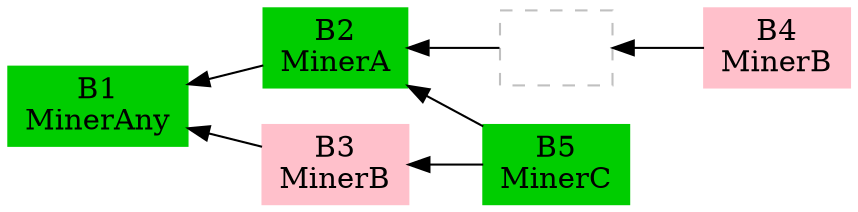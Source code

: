 digraph G {
  rankdir=RL;
  node [shape=box, style="filled", color="green3"]

  B1 [label="B1\nMinerAny"]
  B2 [label="B2\nMinerA"]
  B3 [label="B3\nMinerB",   color=pink]
  B4 [label="B4\nMinerB",   color=pink]
  B5 [label="B5\nMinerC"]
  B4Null [label="", color=gray, style=dashed]

  B4 -> B4Null -> B2 -> B1
  B3 -> B1
  B5 -> B3
  B5 -> B2
}